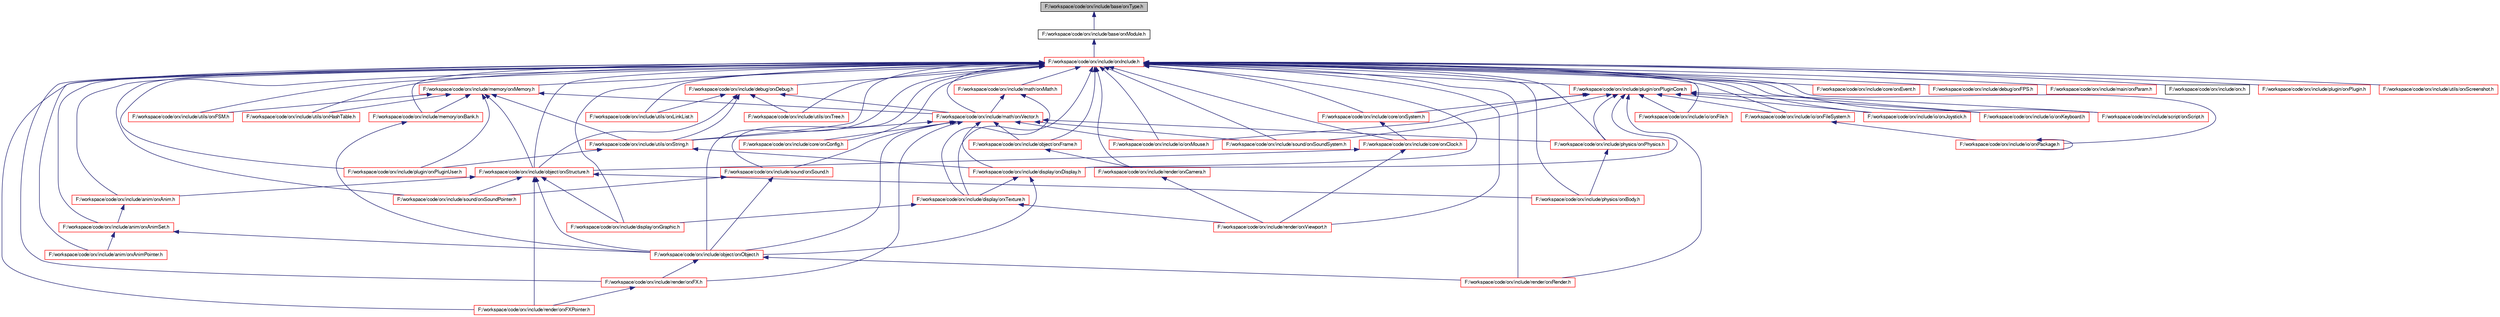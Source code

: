digraph G
{
  bgcolor="transparent";
  edge [fontname="FreeSans",fontsize=10,labelfontname="FreeSans",labelfontsize=10];
  node [fontname="FreeSans",fontsize=10,shape=record];
  Node1 [label="F:/workspace/code/orx/include/base/orxType.h",height=0.2,width=0.4,color="black", fillcolor="grey75", style="filled" fontcolor="black"];
  Node1 -> Node2 [dir=back,color="midnightblue",fontsize=10,style="solid",fontname="FreeSans"];
  Node2 [label="F:/workspace/code/orx/include/base/orxModule.h",height=0.2,width=0.4,color="black",URL="$orx_module_8h.html"];
  Node2 -> Node3 [dir=back,color="midnightblue",fontsize=10,style="solid",fontname="FreeSans"];
  Node3 [label="F:/workspace/code/orx/include/orxInclude.h",height=0.2,width=0.4,color="red",URL="$orx_include_8h.html"];
  Node3 -> Node4 [dir=back,color="midnightblue",fontsize=10,style="solid",fontname="FreeSans"];
  Node4 [label="F:/workspace/code/orx/include/anim/orxAnim.h",height=0.2,width=0.4,color="red",URL="$orx_anim_8h.html"];
  Node4 -> Node5 [dir=back,color="midnightblue",fontsize=10,style="solid",fontname="FreeSans"];
  Node5 [label="F:/workspace/code/orx/include/anim/orxAnimSet.h",height=0.2,width=0.4,color="red",URL="$orx_anim_set_8h.html"];
  Node5 -> Node6 [dir=back,color="midnightblue",fontsize=10,style="solid",fontname="FreeSans"];
  Node6 [label="F:/workspace/code/orx/include/anim/orxAnimPointer.h",height=0.2,width=0.4,color="red",URL="$orx_anim_pointer_8h.html"];
  Node5 -> Node7 [dir=back,color="midnightblue",fontsize=10,style="solid",fontname="FreeSans"];
  Node7 [label="F:/workspace/code/orx/include/object/orxObject.h",height=0.2,width=0.4,color="red",URL="$orx_object_8h.html"];
  Node7 -> Node8 [dir=back,color="midnightblue",fontsize=10,style="solid",fontname="FreeSans"];
  Node8 [label="F:/workspace/code/orx/include/render/orxFX.h",height=0.2,width=0.4,color="red",URL="$orx_f_x_8h.html"];
  Node8 -> Node9 [dir=back,color="midnightblue",fontsize=10,style="solid",fontname="FreeSans"];
  Node9 [label="F:/workspace/code/orx/include/render/orxFXPointer.h",height=0.2,width=0.4,color="red",URL="$orx_f_x_pointer_8h.html"];
  Node7 -> Node10 [dir=back,color="midnightblue",fontsize=10,style="solid",fontname="FreeSans"];
  Node10 [label="F:/workspace/code/orx/include/render/orxRender.h",height=0.2,width=0.4,color="red",URL="$orx_render_8h.html"];
  Node3 -> Node6 [dir=back,color="midnightblue",fontsize=10,style="solid",fontname="FreeSans"];
  Node3 -> Node5 [dir=back,color="midnightblue",fontsize=10,style="solid",fontname="FreeSans"];
  Node3 -> Node11 [dir=back,color="midnightblue",fontsize=10,style="solid",fontname="FreeSans"];
  Node11 [label="F:/workspace/code/orx/include/core/orxClock.h",height=0.2,width=0.4,color="red",URL="$orx_clock_8h.html"];
  Node11 -> Node12 [dir=back,color="midnightblue",fontsize=10,style="solid",fontname="FreeSans"];
  Node12 [label="F:/workspace/code/orx/include/object/orxStructure.h",height=0.2,width=0.4,color="red",URL="$orx_structure_8h.html"];
  Node12 -> Node4 [dir=back,color="midnightblue",fontsize=10,style="solid",fontname="FreeSans"];
  Node12 -> Node13 [dir=back,color="midnightblue",fontsize=10,style="solid",fontname="FreeSans"];
  Node13 [label="F:/workspace/code/orx/include/display/orxGraphic.h",height=0.2,width=0.4,color="red",URL="$orx_graphic_8h.html"];
  Node12 -> Node7 [dir=back,color="midnightblue",fontsize=10,style="solid",fontname="FreeSans"];
  Node12 -> Node14 [dir=back,color="midnightblue",fontsize=10,style="solid",fontname="FreeSans"];
  Node14 [label="F:/workspace/code/orx/include/physics/orxBody.h",height=0.2,width=0.4,color="red",URL="$orx_body_8h.html"];
  Node12 -> Node9 [dir=back,color="midnightblue",fontsize=10,style="solid",fontname="FreeSans"];
  Node12 -> Node15 [dir=back,color="midnightblue",fontsize=10,style="solid",fontname="FreeSans"];
  Node15 [label="F:/workspace/code/orx/include/sound/orxSoundPointer.h",height=0.2,width=0.4,color="red",URL="$orx_sound_pointer_8h.html"];
  Node11 -> Node16 [dir=back,color="midnightblue",fontsize=10,style="solid",fontname="FreeSans"];
  Node16 [label="F:/workspace/code/orx/include/render/orxViewport.h",height=0.2,width=0.4,color="red",URL="$orx_viewport_8h.html"];
  Node3 -> Node17 [dir=back,color="midnightblue",fontsize=10,style="solid",fontname="FreeSans"];
  Node17 [label="F:/workspace/code/orx/include/core/orxConfig.h",height=0.2,width=0.4,color="red",URL="$orx_config_8h.html"];
  Node3 -> Node18 [dir=back,color="midnightblue",fontsize=10,style="solid",fontname="FreeSans"];
  Node18 [label="F:/workspace/code/orx/include/core/orxEvent.h",height=0.2,width=0.4,color="red",URL="$orx_event_8h.html"];
  Node3 -> Node19 [dir=back,color="midnightblue",fontsize=10,style="solid",fontname="FreeSans"];
  Node19 [label="F:/workspace/code/orx/include/core/orxSystem.h",height=0.2,width=0.4,color="red",URL="$orx_system_8h.html"];
  Node19 -> Node11 [dir=back,color="midnightblue",fontsize=10,style="solid",fontname="FreeSans"];
  Node3 -> Node20 [dir=back,color="midnightblue",fontsize=10,style="solid",fontname="FreeSans"];
  Node20 [label="F:/workspace/code/orx/include/debug/orxDebug.h",height=0.2,width=0.4,color="red",URL="$orx_debug_8h.html"];
  Node20 -> Node21 [dir=back,color="midnightblue",fontsize=10,style="solid",fontname="FreeSans"];
  Node21 [label="F:/workspace/code/orx/include/math/orxVector.h",height=0.2,width=0.4,color="red",URL="$orx_vector_8h.html"];
  Node21 -> Node17 [dir=back,color="midnightblue",fontsize=10,style="solid",fontname="FreeSans"];
  Node21 -> Node22 [dir=back,color="midnightblue",fontsize=10,style="solid",fontname="FreeSans"];
  Node22 [label="F:/workspace/code/orx/include/display/orxDisplay.h",height=0.2,width=0.4,color="red",URL="$orx_display_8h.html"];
  Node22 -> Node23 [dir=back,color="midnightblue",fontsize=10,style="solid",fontname="FreeSans"];
  Node23 [label="F:/workspace/code/orx/include/display/orxTexture.h",height=0.2,width=0.4,color="red",URL="$orx_texture_8h.html"];
  Node23 -> Node13 [dir=back,color="midnightblue",fontsize=10,style="solid",fontname="FreeSans"];
  Node23 -> Node16 [dir=back,color="midnightblue",fontsize=10,style="solid",fontname="FreeSans"];
  Node22 -> Node7 [dir=back,color="midnightblue",fontsize=10,style="solid",fontname="FreeSans"];
  Node21 -> Node24 [dir=back,color="midnightblue",fontsize=10,style="solid",fontname="FreeSans"];
  Node24 [label="F:/workspace/code/orx/include/io/orxMouse.h",height=0.2,width=0.4,color="red",URL="$orx_mouse_8h.html"];
  Node21 -> Node25 [dir=back,color="midnightblue",fontsize=10,style="solid",fontname="FreeSans"];
  Node25 [label="F:/workspace/code/orx/include/object/orxFrame.h",height=0.2,width=0.4,color="red",URL="$orx_frame_8h.html"];
  Node25 -> Node26 [dir=back,color="midnightblue",fontsize=10,style="solid",fontname="FreeSans"];
  Node26 [label="F:/workspace/code/orx/include/render/orxCamera.h",height=0.2,width=0.4,color="red",URL="$orx_camera_8h.html"];
  Node26 -> Node16 [dir=back,color="midnightblue",fontsize=10,style="solid",fontname="FreeSans"];
  Node21 -> Node7 [dir=back,color="midnightblue",fontsize=10,style="solid",fontname="FreeSans"];
  Node21 -> Node27 [dir=back,color="midnightblue",fontsize=10,style="solid",fontname="FreeSans"];
  Node27 [label="F:/workspace/code/orx/include/physics/orxPhysics.h",height=0.2,width=0.4,color="red",URL="$orx_physics_8h.html"];
  Node27 -> Node14 [dir=back,color="midnightblue",fontsize=10,style="solid",fontname="FreeSans"];
  Node21 -> Node8 [dir=back,color="midnightblue",fontsize=10,style="solid",fontname="FreeSans"];
  Node21 -> Node28 [dir=back,color="midnightblue",fontsize=10,style="solid",fontname="FreeSans"];
  Node28 [label="F:/workspace/code/orx/include/sound/orxSound.h",height=0.2,width=0.4,color="red",URL="$orx_sound_8h.html"];
  Node28 -> Node7 [dir=back,color="midnightblue",fontsize=10,style="solid",fontname="FreeSans"];
  Node28 -> Node15 [dir=back,color="midnightblue",fontsize=10,style="solid",fontname="FreeSans"];
  Node21 -> Node29 [dir=back,color="midnightblue",fontsize=10,style="solid",fontname="FreeSans"];
  Node29 [label="F:/workspace/code/orx/include/sound/orxSoundSystem.h",height=0.2,width=0.4,color="red",URL="$orx_sound_system_8h.html"];
  Node21 -> Node30 [dir=back,color="midnightblue",fontsize=10,style="solid",fontname="FreeSans"];
  Node30 [label="F:/workspace/code/orx/include/utils/orxString.h",height=0.2,width=0.4,color="red",URL="$orx_string_8h.html"];
  Node30 -> Node22 [dir=back,color="midnightblue",fontsize=10,style="solid",fontname="FreeSans"];
  Node30 -> Node31 [dir=back,color="midnightblue",fontsize=10,style="solid",fontname="FreeSans"];
  Node31 [label="F:/workspace/code/orx/include/plugin/orxPluginUser.h",height=0.2,width=0.4,color="red",URL="$orx_plugin_user_8h.html"];
  Node20 -> Node12 [dir=back,color="midnightblue",fontsize=10,style="solid",fontname="FreeSans"];
  Node20 -> Node32 [dir=back,color="midnightblue",fontsize=10,style="solid",fontname="FreeSans"];
  Node32 [label="F:/workspace/code/orx/include/utils/orxLinkList.h",height=0.2,width=0.4,color="red",URL="$orx_link_list_8h.html"];
  Node20 -> Node30 [dir=back,color="midnightblue",fontsize=10,style="solid",fontname="FreeSans"];
  Node20 -> Node33 [dir=back,color="midnightblue",fontsize=10,style="solid",fontname="FreeSans"];
  Node33 [label="F:/workspace/code/orx/include/utils/orxTree.h",height=0.2,width=0.4,color="red",URL="$orx_tree_8h.html"];
  Node3 -> Node34 [dir=back,color="midnightblue",fontsize=10,style="solid",fontname="FreeSans"];
  Node34 [label="F:/workspace/code/orx/include/debug/orxFPS.h",height=0.2,width=0.4,color="red",URL="$orx_f_p_s_8h.html"];
  Node3 -> Node22 [dir=back,color="midnightblue",fontsize=10,style="solid",fontname="FreeSans"];
  Node3 -> Node13 [dir=back,color="midnightblue",fontsize=10,style="solid",fontname="FreeSans"];
  Node3 -> Node23 [dir=back,color="midnightblue",fontsize=10,style="solid",fontname="FreeSans"];
  Node3 -> Node35 [dir=back,color="midnightblue",fontsize=10,style="solid",fontname="FreeSans"];
  Node35 [label="F:/workspace/code/orx/include/io/orxFile.h",height=0.2,width=0.4,color="red",URL="$orx_file_8h.html"];
  Node3 -> Node36 [dir=back,color="midnightblue",fontsize=10,style="solid",fontname="FreeSans"];
  Node36 [label="F:/workspace/code/orx/include/io/orxFileSystem.h",height=0.2,width=0.4,color="red",URL="$orx_file_system_8h.html"];
  Node36 -> Node37 [dir=back,color="midnightblue",fontsize=10,style="solid",fontname="FreeSans"];
  Node37 [label="F:/workspace/code/orx/include/io/orxPackage.h",height=0.2,width=0.4,color="red",URL="$orx_package_8h.html"];
  Node37 -> Node37 [dir=back,color="midnightblue",fontsize=10,style="solid",fontname="FreeSans"];
  Node3 -> Node38 [dir=back,color="midnightblue",fontsize=10,style="solid",fontname="FreeSans"];
  Node38 [label="F:/workspace/code/orx/include/io/orxJoystick.h",height=0.2,width=0.4,color="red",URL="$orx_joystick_8h.html"];
  Node3 -> Node39 [dir=back,color="midnightblue",fontsize=10,style="solid",fontname="FreeSans"];
  Node39 [label="F:/workspace/code/orx/include/io/orxKeyboard.h",height=0.2,width=0.4,color="red",URL="$orx_keyboard_8h.html"];
  Node3 -> Node24 [dir=back,color="midnightblue",fontsize=10,style="solid",fontname="FreeSans"];
  Node3 -> Node37 [dir=back,color="midnightblue",fontsize=10,style="solid",fontname="FreeSans"];
  Node3 -> Node40 [dir=back,color="midnightblue",fontsize=10,style="solid",fontname="FreeSans"];
  Node40 [label="F:/workspace/code/orx/include/main/orxParam.h",height=0.2,width=0.4,color="red",URL="$orx_param_8h.html"];
  Node3 -> Node41 [dir=back,color="midnightblue",fontsize=10,style="solid",fontname="FreeSans"];
  Node41 [label="F:/workspace/code/orx/include/math/orxMath.h",height=0.2,width=0.4,color="red",URL="$orx_math_8h.html"];
  Node41 -> Node23 [dir=back,color="midnightblue",fontsize=10,style="solid",fontname="FreeSans"];
  Node41 -> Node21 [dir=back,color="midnightblue",fontsize=10,style="solid",fontname="FreeSans"];
  Node3 -> Node21 [dir=back,color="midnightblue",fontsize=10,style="solid",fontname="FreeSans"];
  Node3 -> Node42 [dir=back,color="midnightblue",fontsize=10,style="solid",fontname="FreeSans"];
  Node42 [label="F:/workspace/code/orx/include/memory/orxBank.h",height=0.2,width=0.4,color="red",URL="$orx_bank_8h.html"];
  Node42 -> Node7 [dir=back,color="midnightblue",fontsize=10,style="solid",fontname="FreeSans"];
  Node3 -> Node43 [dir=back,color="midnightblue",fontsize=10,style="solid",fontname="FreeSans"];
  Node43 [label="F:/workspace/code/orx/include/memory/orxMemory.h",height=0.2,width=0.4,color="red",URL="$orx_memory_8h.html"];
  Node43 -> Node21 [dir=back,color="midnightblue",fontsize=10,style="solid",fontname="FreeSans"];
  Node43 -> Node42 [dir=back,color="midnightblue",fontsize=10,style="solid",fontname="FreeSans"];
  Node43 -> Node12 [dir=back,color="midnightblue",fontsize=10,style="solid",fontname="FreeSans"];
  Node43 -> Node31 [dir=back,color="midnightblue",fontsize=10,style="solid",fontname="FreeSans"];
  Node43 -> Node44 [dir=back,color="midnightblue",fontsize=10,style="solid",fontname="FreeSans"];
  Node44 [label="F:/workspace/code/orx/include/utils/orxFSM.h",height=0.2,width=0.4,color="red",URL="$orx_f_s_m_8h.html"];
  Node43 -> Node45 [dir=back,color="midnightblue",fontsize=10,style="solid",fontname="FreeSans"];
  Node45 [label="F:/workspace/code/orx/include/utils/orxHashTable.h",height=0.2,width=0.4,color="red",URL="$orx_hash_table_8h.html"];
  Node43 -> Node30 [dir=back,color="midnightblue",fontsize=10,style="solid",fontname="FreeSans"];
  Node3 -> Node25 [dir=back,color="midnightblue",fontsize=10,style="solid",fontname="FreeSans"];
  Node3 -> Node7 [dir=back,color="midnightblue",fontsize=10,style="solid",fontname="FreeSans"];
  Node3 -> Node12 [dir=back,color="midnightblue",fontsize=10,style="solid",fontname="FreeSans"];
  Node3 -> Node46 [dir=back,color="midnightblue",fontsize=10,style="solid",fontname="FreeSans"];
  Node46 [label="F:/workspace/code/orx/include/orx.h",height=0.2,width=0.4,color="black",URL="$orx_8h.html"];
  Node3 -> Node47 [dir=back,color="midnightblue",fontsize=10,style="solid",fontname="FreeSans"];
  Node47 [label="F:/workspace/code/orx/include/plugin/orxPlugin.h",height=0.2,width=0.4,color="red",URL="$orx_plugin_8h.html"];
  Node3 -> Node48 [dir=back,color="midnightblue",fontsize=10,style="solid",fontname="FreeSans"];
  Node48 [label="F:/workspace/code/orx/include/plugin/orxPluginCore.h",height=0.2,width=0.4,color="red",URL="$orx_plugin_core_8h.html"];
  Node48 -> Node19 [dir=back,color="midnightblue",fontsize=10,style="solid",fontname="FreeSans"];
  Node48 -> Node22 [dir=back,color="midnightblue",fontsize=10,style="solid",fontname="FreeSans"];
  Node48 -> Node35 [dir=back,color="midnightblue",fontsize=10,style="solid",fontname="FreeSans"];
  Node48 -> Node36 [dir=back,color="midnightblue",fontsize=10,style="solid",fontname="FreeSans"];
  Node48 -> Node38 [dir=back,color="midnightblue",fontsize=10,style="solid",fontname="FreeSans"];
  Node48 -> Node39 [dir=back,color="midnightblue",fontsize=10,style="solid",fontname="FreeSans"];
  Node48 -> Node24 [dir=back,color="midnightblue",fontsize=10,style="solid",fontname="FreeSans"];
  Node48 -> Node27 [dir=back,color="midnightblue",fontsize=10,style="solid",fontname="FreeSans"];
  Node48 -> Node10 [dir=back,color="midnightblue",fontsize=10,style="solid",fontname="FreeSans"];
  Node48 -> Node49 [dir=back,color="midnightblue",fontsize=10,style="solid",fontname="FreeSans"];
  Node49 [label="F:/workspace/code/orx/include/script/orxScript.h",height=0.2,width=0.4,color="red",URL="$orx_script_8h.html"];
  Node48 -> Node29 [dir=back,color="midnightblue",fontsize=10,style="solid",fontname="FreeSans"];
  Node3 -> Node31 [dir=back,color="midnightblue",fontsize=10,style="solid",fontname="FreeSans"];
  Node3 -> Node14 [dir=back,color="midnightblue",fontsize=10,style="solid",fontname="FreeSans"];
  Node3 -> Node27 [dir=back,color="midnightblue",fontsize=10,style="solid",fontname="FreeSans"];
  Node3 -> Node26 [dir=back,color="midnightblue",fontsize=10,style="solid",fontname="FreeSans"];
  Node3 -> Node8 [dir=back,color="midnightblue",fontsize=10,style="solid",fontname="FreeSans"];
  Node3 -> Node9 [dir=back,color="midnightblue",fontsize=10,style="solid",fontname="FreeSans"];
  Node3 -> Node10 [dir=back,color="midnightblue",fontsize=10,style="solid",fontname="FreeSans"];
  Node3 -> Node16 [dir=back,color="midnightblue",fontsize=10,style="solid",fontname="FreeSans"];
  Node3 -> Node49 [dir=back,color="midnightblue",fontsize=10,style="solid",fontname="FreeSans"];
  Node3 -> Node28 [dir=back,color="midnightblue",fontsize=10,style="solid",fontname="FreeSans"];
  Node3 -> Node15 [dir=back,color="midnightblue",fontsize=10,style="solid",fontname="FreeSans"];
  Node3 -> Node29 [dir=back,color="midnightblue",fontsize=10,style="solid",fontname="FreeSans"];
  Node3 -> Node44 [dir=back,color="midnightblue",fontsize=10,style="solid",fontname="FreeSans"];
  Node3 -> Node45 [dir=back,color="midnightblue",fontsize=10,style="solid",fontname="FreeSans"];
  Node3 -> Node32 [dir=back,color="midnightblue",fontsize=10,style="solid",fontname="FreeSans"];
  Node3 -> Node50 [dir=back,color="midnightblue",fontsize=10,style="solid",fontname="FreeSans"];
  Node50 [label="F:/workspace/code/orx/include/utils/orxScreenshot.h",height=0.2,width=0.4,color="red",URL="$orx_screenshot_8h.html"];
  Node3 -> Node30 [dir=back,color="midnightblue",fontsize=10,style="solid",fontname="FreeSans"];
  Node3 -> Node33 [dir=back,color="midnightblue",fontsize=10,style="solid",fontname="FreeSans"];
}
